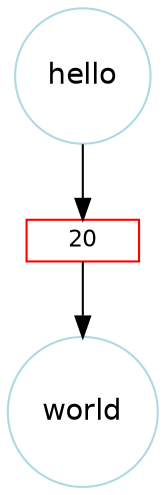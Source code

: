 digraph Protocol {
   rankdir = TD;
   node [ shape = circle, color = lightblue, fontname = "Helvetica"];
   State0 [label="hello"]
   State1 [label="world"]
   State0 -> Edge0;
   Edge0 -> State1;
   Edge0 [shape=record, color=red, height=.08, fontsize=11, label="20"]


}
